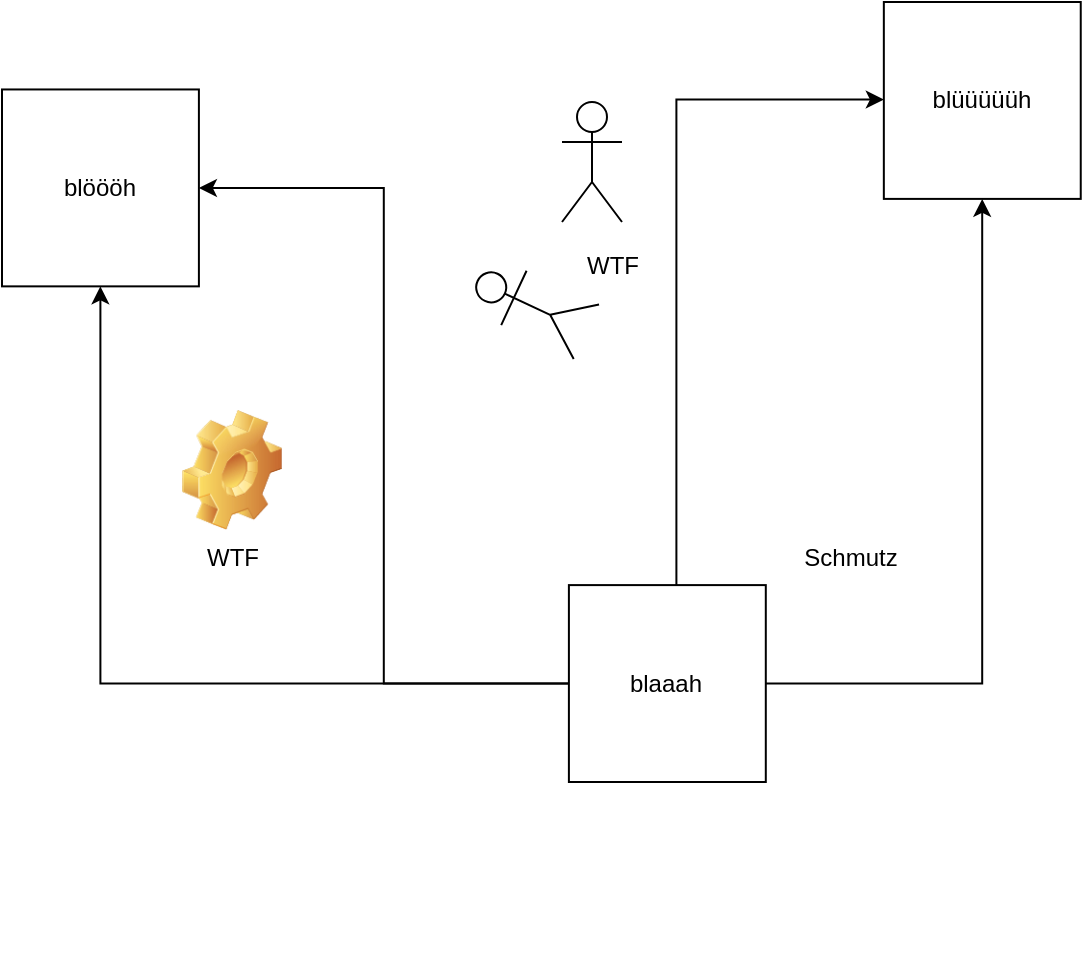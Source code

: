<mxfile version="19.0.2" type="github">
  <diagram id="yziPRCR5f-JbaZi1jgxe" name="Page-1">
    <mxGraphModel dx="1902" dy="1086" grid="1" gridSize="10" guides="1" tooltips="1" connect="1" arrows="1" fold="1" page="1" pageScale="1" pageWidth="827" pageHeight="1169" math="0" shadow="0">
      <root>
        <mxCell id="0" />
        <mxCell id="1" parent="0" />
        <mxCell id="h8FtxE-7rcOeHejVIQH1-11" value="" style="group" parent="1" vertex="1" connectable="0">
          <mxGeometry x="90" y="130" width="539.37" height="478" as="geometry" />
        </mxCell>
        <mxCell id="h8FtxE-7rcOeHejVIQH1-1" value="blaaah" style="whiteSpace=wrap;html=1;aspect=fixed;" parent="h8FtxE-7rcOeHejVIQH1-11" vertex="1">
          <mxGeometry x="283.449" y="291.548" width="98.449" height="98.449" as="geometry" />
        </mxCell>
        <mxCell id="h8FtxE-7rcOeHejVIQH1-2" value="blöööh" style="whiteSpace=wrap;html=1;aspect=fixed;" parent="h8FtxE-7rcOeHejVIQH1-11" vertex="1">
          <mxGeometry y="43.732" width="98.449" height="98.449" as="geometry" />
        </mxCell>
        <mxCell id="h8FtxE-7rcOeHejVIQH1-6" style="edgeStyle=orthogonalEdgeStyle;rounded=0;orthogonalLoop=1;jettySize=auto;html=1;" parent="h8FtxE-7rcOeHejVIQH1-11" source="h8FtxE-7rcOeHejVIQH1-1" target="h8FtxE-7rcOeHejVIQH1-2" edge="1">
          <mxGeometry relative="1" as="geometry" />
        </mxCell>
        <mxCell id="h8FtxE-7rcOeHejVIQH1-7" style="edgeStyle=orthogonalEdgeStyle;rounded=0;orthogonalLoop=1;jettySize=auto;html=1;entryX=1;entryY=0.5;entryDx=0;entryDy=0;" parent="h8FtxE-7rcOeHejVIQH1-11" source="h8FtxE-7rcOeHejVIQH1-1" target="h8FtxE-7rcOeHejVIQH1-2" edge="1">
          <mxGeometry relative="1" as="geometry" />
        </mxCell>
        <mxCell id="h8FtxE-7rcOeHejVIQH1-3" value="blüüüüüh" style="whiteSpace=wrap;html=1;aspect=fixed;" parent="h8FtxE-7rcOeHejVIQH1-11" vertex="1">
          <mxGeometry x="440.92" width="98.449" height="98.449" as="geometry" />
        </mxCell>
        <mxCell id="h8FtxE-7rcOeHejVIQH1-5" style="edgeStyle=orthogonalEdgeStyle;rounded=0;orthogonalLoop=1;jettySize=auto;html=1;" parent="h8FtxE-7rcOeHejVIQH1-11" source="h8FtxE-7rcOeHejVIQH1-1" target="h8FtxE-7rcOeHejVIQH1-3" edge="1">
          <mxGeometry relative="1" as="geometry" />
        </mxCell>
        <mxCell id="h8FtxE-7rcOeHejVIQH1-10" style="edgeStyle=orthogonalEdgeStyle;rounded=0;orthogonalLoop=1;jettySize=auto;html=1;" parent="h8FtxE-7rcOeHejVIQH1-11" source="h8FtxE-7rcOeHejVIQH1-1" target="h8FtxE-7rcOeHejVIQH1-3" edge="1">
          <mxGeometry relative="1" as="geometry">
            <Array as="points">
              <mxPoint x="337.175" y="48.803" />
            </Array>
          </mxGeometry>
        </mxCell>
        <mxCell id="h8FtxE-7rcOeHejVIQH1-13" value="WTF" style="text;html=1;align=center;verticalAlign=middle;resizable=0;points=[];autosize=1;strokeColor=none;fillColor=none;" parent="h8FtxE-7rcOeHejVIQH1-11" vertex="1">
          <mxGeometry x="285" y="122.18" width="40" height="20" as="geometry" />
        </mxCell>
        <mxCell id="h8FtxE-7rcOeHejVIQH1-14" value="WTF" style="shape=image;html=1;verticalLabelPosition=bottom;verticalAlign=top;imageAspect=0;image=img/clipart/Gear_128x128.png" parent="h8FtxE-7rcOeHejVIQH1-11" vertex="1">
          <mxGeometry x="90" y="204" width="50" height="60" as="geometry" />
        </mxCell>
        <mxCell id="h8FtxE-7rcOeHejVIQH1-15" value="Schmutz" style="shape=image;html=1;verticalAlign=top;verticalLabelPosition=bottom;labelBackgroundColor=#ffffff;imageAspect=0;aspect=fixed;image=https://cdn2.iconfinder.com/data/icons/brush-set-free/512/leaf_cleaning_stick-128.png" parent="h8FtxE-7rcOeHejVIQH1-11" vertex="1">
          <mxGeometry x="370" y="156" width="108" height="108" as="geometry" />
        </mxCell>
        <mxCell id="h8FtxE-7rcOeHejVIQH1-16" value="" style="shape=image;html=1;verticalAlign=top;verticalLabelPosition=bottom;labelBackgroundColor=#ffffff;imageAspect=0;aspect=fixed;image=https://cdn2.iconfinder.com/data/icons/brush-set-free/512/Cleaning_Brush-128.png;rotation=30;" parent="h8FtxE-7rcOeHejVIQH1-11" vertex="1">
          <mxGeometry x="239.68" y="62.96" width="60" height="60" as="geometry" />
        </mxCell>
        <mxCell id="h8FtxE-7rcOeHejVIQH1-18" value="" style="shape=umlActor;verticalLabelPosition=bottom;verticalAlign=top;html=1;outlineConnect=0;rotation=-65;" parent="h8FtxE-7rcOeHejVIQH1-11" vertex="1">
          <mxGeometry x="250" y="122.18" width="30" height="60" as="geometry" />
        </mxCell>
        <mxCell id="h8FtxE-7rcOeHejVIQH1-21" value="" style="shape=umlActor;verticalLabelPosition=bottom;verticalAlign=top;html=1;outlineConnect=0;" parent="h8FtxE-7rcOeHejVIQH1-11" vertex="1">
          <mxGeometry x="280" y="50" width="30" height="60" as="geometry" />
        </mxCell>
        <mxCell id="h8FtxE-7rcOeHejVIQH1-23" value="" style="shape=image;html=1;verticalAlign=top;verticalLabelPosition=bottom;labelBackgroundColor=#ffffff;imageAspect=0;aspect=fixed;image=https://cdn3.iconfinder.com/data/icons/pidginsmilies/poop.png" parent="h8FtxE-7rcOeHejVIQH1-11" vertex="1">
          <mxGeometry x="210" y="210" width="54" height="54" as="geometry" />
        </mxCell>
      </root>
    </mxGraphModel>
  </diagram>
</mxfile>
